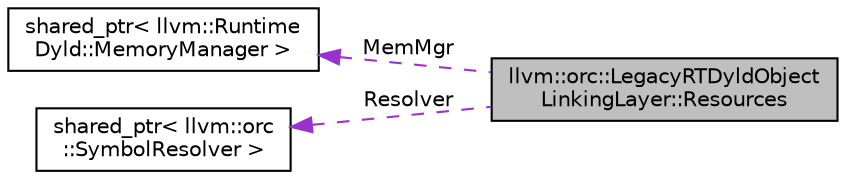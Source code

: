 digraph "llvm::orc::LegacyRTDyldObjectLinkingLayer::Resources"
{
 // LATEX_PDF_SIZE
  bgcolor="transparent";
  edge [fontname="Helvetica",fontsize="10",labelfontname="Helvetica",labelfontsize="10"];
  node [fontname="Helvetica",fontsize="10",shape="box"];
  rankdir="LR";
  Node1 [label="llvm::orc::LegacyRTDyldObject\lLinkingLayer::Resources",height=0.2,width=0.4,color="black", fillcolor="grey75", style="filled", fontcolor="black",tooltip=" "];
  Node2 -> Node1 [dir="back",color="darkorchid3",fontsize="10",style="dashed",label=" MemMgr" ,fontname="Helvetica"];
  Node2 [label="shared_ptr\< llvm::Runtime\lDyld::MemoryManager \>",height=0.2,width=0.4,color="black",tooltip=" "];
  Node3 -> Node1 [dir="back",color="darkorchid3",fontsize="10",style="dashed",label=" Resolver" ,fontname="Helvetica"];
  Node3 [label="shared_ptr\< llvm::orc\l::SymbolResolver \>",height=0.2,width=0.4,color="black",tooltip=" "];
}
